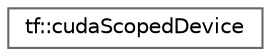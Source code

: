 digraph "类继承关系图"
{
 // LATEX_PDF_SIZE
  bgcolor="transparent";
  edge [fontname=Helvetica,fontsize=10,labelfontname=Helvetica,labelfontsize=10];
  node [fontname=Helvetica,fontsize=10,shape=box,height=0.2,width=0.4];
  rankdir="LR";
  Node0 [id="Node000000",label="tf::cudaScopedDevice",height=0.2,width=0.4,color="grey40", fillcolor="white", style="filled",URL="$classtf_1_1cuda_scoped_device.html",tooltip="class to create an RAII-styled context switch"];
}
